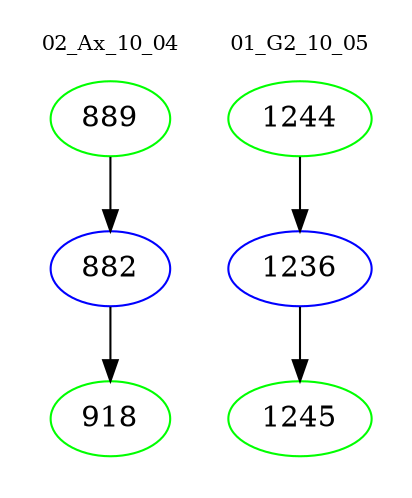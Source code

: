 digraph{
subgraph cluster_0 {
color = white
label = "02_Ax_10_04";
fontsize=10;
T0_889 [label="889", color="green"]
T0_889 -> T0_882 [color="black"]
T0_882 [label="882", color="blue"]
T0_882 -> T0_918 [color="black"]
T0_918 [label="918", color="green"]
}
subgraph cluster_1 {
color = white
label = "01_G2_10_05";
fontsize=10;
T1_1244 [label="1244", color="green"]
T1_1244 -> T1_1236 [color="black"]
T1_1236 [label="1236", color="blue"]
T1_1236 -> T1_1245 [color="black"]
T1_1245 [label="1245", color="green"]
}
}
